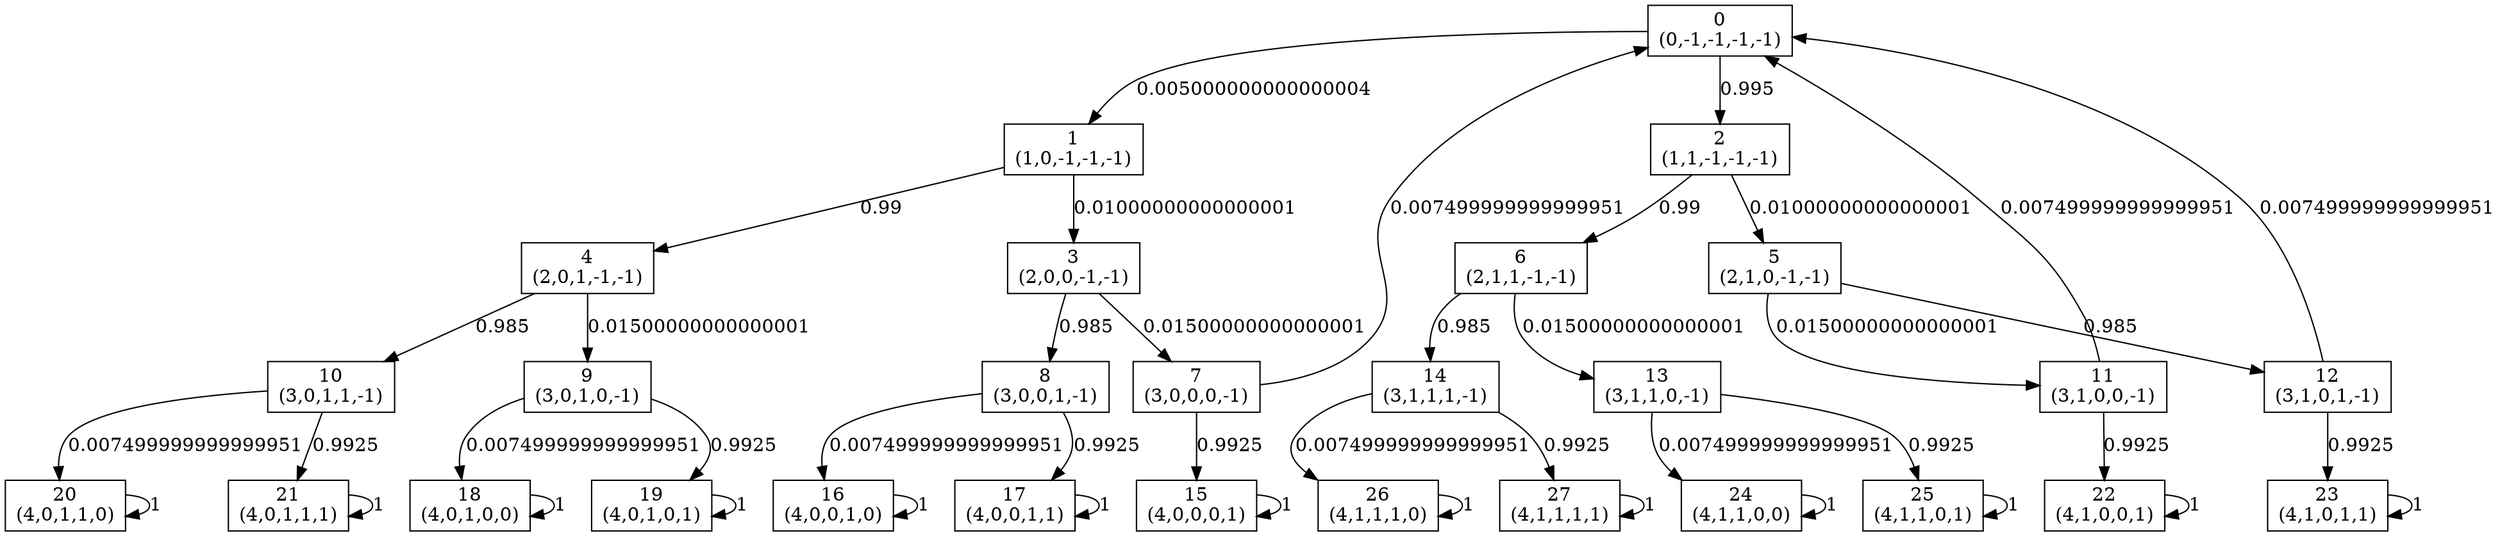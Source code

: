 digraph P {
node [shape=box];
0 -> 1 [ label="0.005000000000000004" ];
0 -> 2 [ label="0.995" ];
1 -> 3 [ label="0.01000000000000001" ];
1 -> 4 [ label="0.99" ];
2 -> 5 [ label="0.01000000000000001" ];
2 -> 6 [ label="0.99" ];
3 -> 7 [ label="0.01500000000000001" ];
3 -> 8 [ label="0.985" ];
4 -> 9 [ label="0.01500000000000001" ];
4 -> 10 [ label="0.985" ];
5 -> 11 [ label="0.01500000000000001" ];
5 -> 12 [ label="0.985" ];
6 -> 13 [ label="0.01500000000000001" ];
6 -> 14 [ label="0.985" ];
7 -> 0 [ label="0.007499999999999951" ];
7 -> 15 [ label="0.9925" ];
8 -> 16 [ label="0.007499999999999951" ];
8 -> 17 [ label="0.9925" ];
9 -> 18 [ label="0.007499999999999951" ];
9 -> 19 [ label="0.9925" ];
10 -> 20 [ label="0.007499999999999951" ];
10 -> 21 [ label="0.9925" ];
11 -> 0 [ label="0.007499999999999951" ];
11 -> 22 [ label="0.9925" ];
12 -> 0 [ label="0.007499999999999951" ];
12 -> 23 [ label="0.9925" ];
13 -> 24 [ label="0.007499999999999951" ];
13 -> 25 [ label="0.9925" ];
14 -> 26 [ label="0.007499999999999951" ];
14 -> 27 [ label="0.9925" ];
15 -> 15 [ label="1" ];
16 -> 16 [ label="1" ];
17 -> 17 [ label="1" ];
18 -> 18 [ label="1" ];
19 -> 19 [ label="1" ];
20 -> 20 [ label="1" ];
21 -> 21 [ label="1" ];
22 -> 22 [ label="1" ];
23 -> 23 [ label="1" ];
24 -> 24 [ label="1" ];
25 -> 25 [ label="1" ];
26 -> 26 [ label="1" ];
27 -> 27 [ label="1" ];
0 [label="0\n(0,-1,-1,-1,-1)"];
1 [label="1\n(1,0,-1,-1,-1)"];
2 [label="2\n(1,1,-1,-1,-1)"];
3 [label="3\n(2,0,0,-1,-1)"];
4 [label="4\n(2,0,1,-1,-1)"];
5 [label="5\n(2,1,0,-1,-1)"];
6 [label="6\n(2,1,1,-1,-1)"];
7 [label="7\n(3,0,0,0,-1)"];
8 [label="8\n(3,0,0,1,-1)"];
9 [label="9\n(3,0,1,0,-1)"];
10 [label="10\n(3,0,1,1,-1)"];
11 [label="11\n(3,1,0,0,-1)"];
12 [label="12\n(3,1,0,1,-1)"];
13 [label="13\n(3,1,1,0,-1)"];
14 [label="14\n(3,1,1,1,-1)"];
15 [label="15\n(4,0,0,0,1)"];
16 [label="16\n(4,0,0,1,0)"];
17 [label="17\n(4,0,0,1,1)"];
18 [label="18\n(4,0,1,0,0)"];
19 [label="19\n(4,0,1,0,1)"];
20 [label="20\n(4,0,1,1,0)"];
21 [label="21\n(4,0,1,1,1)"];
22 [label="22\n(4,1,0,0,1)"];
23 [label="23\n(4,1,0,1,1)"];
24 [label="24\n(4,1,1,0,0)"];
25 [label="25\n(4,1,1,0,1)"];
26 [label="26\n(4,1,1,1,0)"];
27 [label="27\n(4,1,1,1,1)"];
}

